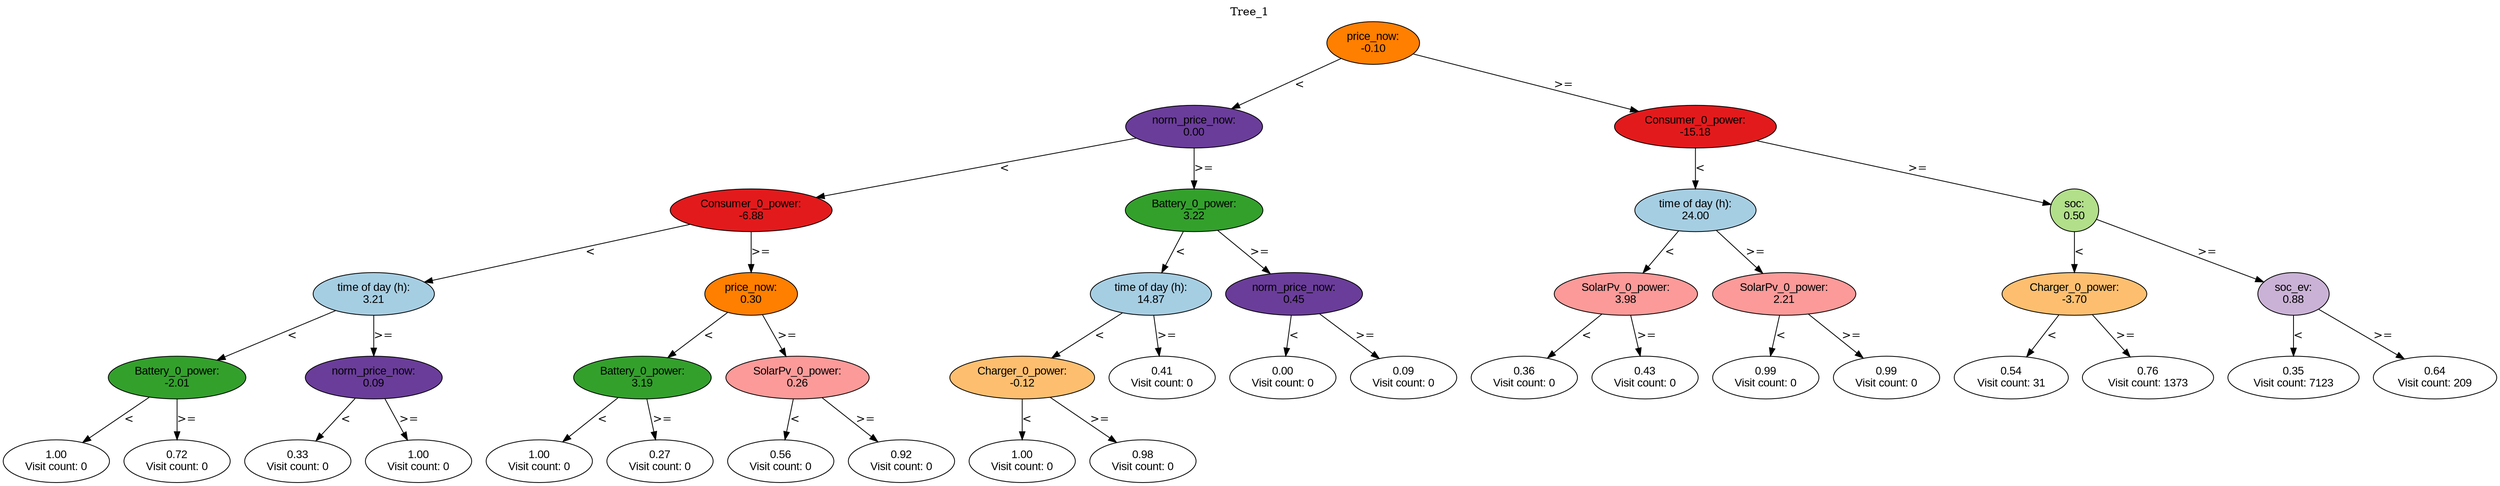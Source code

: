 digraph BST {
    node [fontname="Arial" style=filled colorscheme=paired12];
    0 [ label = "price_now:
-0.10" fillcolor=8];
    1 [ label = "norm_price_now:
0.00" fillcolor=10];
    2 [ label = "Consumer_0_power:
-6.88" fillcolor=6];
    3 [ label = "time of day (h):
3.21" fillcolor=1];
    4 [ label = "Battery_0_power:
-2.01" fillcolor=4];
    5 [ label = "1.00
Visit count: 0" fillcolor=white];
    6 [ label = "0.72
Visit count: 0" fillcolor=white];
    7 [ label = "norm_price_now:
0.09" fillcolor=10];
    8 [ label = "0.33
Visit count: 0" fillcolor=white];
    9 [ label = "1.00
Visit count: 0" fillcolor=white];
    10 [ label = "price_now:
0.30" fillcolor=8];
    11 [ label = "Battery_0_power:
3.19" fillcolor=4];
    12 [ label = "1.00
Visit count: 0" fillcolor=white];
    13 [ label = "0.27
Visit count: 0" fillcolor=white];
    14 [ label = "SolarPv_0_power:
0.26" fillcolor=5];
    15 [ label = "0.56
Visit count: 0" fillcolor=white];
    16 [ label = "0.92
Visit count: 0" fillcolor=white];
    17 [ label = "Battery_0_power:
3.22" fillcolor=4];
    18 [ label = "time of day (h):
14.87" fillcolor=1];
    19 [ label = "Charger_0_power:
-0.12" fillcolor=7];
    20 [ label = "1.00
Visit count: 0" fillcolor=white];
    21 [ label = "0.98
Visit count: 0" fillcolor=white];
    22 [ label = "0.41
Visit count: 0" fillcolor=white];
    23 [ label = "norm_price_now:
0.45" fillcolor=10];
    24 [ label = "0.00
Visit count: 0" fillcolor=white];
    25 [ label = "0.09
Visit count: 0" fillcolor=white];
    26 [ label = "Consumer_0_power:
-15.18" fillcolor=6];
    27 [ label = "time of day (h):
24.00" fillcolor=1];
    28 [ label = "SolarPv_0_power:
3.98" fillcolor=5];
    29 [ label = "0.36
Visit count: 0" fillcolor=white];
    30 [ label = "0.43
Visit count: 0" fillcolor=white];
    31 [ label = "SolarPv_0_power:
2.21" fillcolor=5];
    32 [ label = "0.99
Visit count: 0" fillcolor=white];
    33 [ label = "0.99
Visit count: 0" fillcolor=white];
    34 [ label = "soc:
0.50" fillcolor=3];
    35 [ label = "Charger_0_power:
-3.70" fillcolor=7];
    36 [ label = "0.54
Visit count: 31" fillcolor=white];
    37 [ label = "0.76
Visit count: 1373" fillcolor=white];
    38 [ label = "soc_ev:
0.88" fillcolor=9];
    39 [ label = "0.35
Visit count: 7123" fillcolor=white];
    40 [ label = "0.64
Visit count: 209" fillcolor=white];

    0  -> 1[ label = "<"];
    0  -> 26[ label = ">="];
    1  -> 2[ label = "<"];
    1  -> 17[ label = ">="];
    2  -> 3[ label = "<"];
    2  -> 10[ label = ">="];
    3  -> 4[ label = "<"];
    3  -> 7[ label = ">="];
    4  -> 5[ label = "<"];
    4  -> 6[ label = ">="];
    7  -> 8[ label = "<"];
    7  -> 9[ label = ">="];
    10  -> 11[ label = "<"];
    10  -> 14[ label = ">="];
    11  -> 12[ label = "<"];
    11  -> 13[ label = ">="];
    14  -> 15[ label = "<"];
    14  -> 16[ label = ">="];
    17  -> 18[ label = "<"];
    17  -> 23[ label = ">="];
    18  -> 19[ label = "<"];
    18  -> 22[ label = ">="];
    19  -> 20[ label = "<"];
    19  -> 21[ label = ">="];
    23  -> 24[ label = "<"];
    23  -> 25[ label = ">="];
    26  -> 27[ label = "<"];
    26  -> 34[ label = ">="];
    27  -> 28[ label = "<"];
    27  -> 31[ label = ">="];
    28  -> 29[ label = "<"];
    28  -> 30[ label = ">="];
    31  -> 32[ label = "<"];
    31  -> 33[ label = ">="];
    34  -> 35[ label = "<"];
    34  -> 38[ label = ">="];
    35  -> 36[ label = "<"];
    35  -> 37[ label = ">="];
    38  -> 39[ label = "<"];
    38  -> 40[ label = ">="];

    labelloc="t";
    label="Tree_1";
}